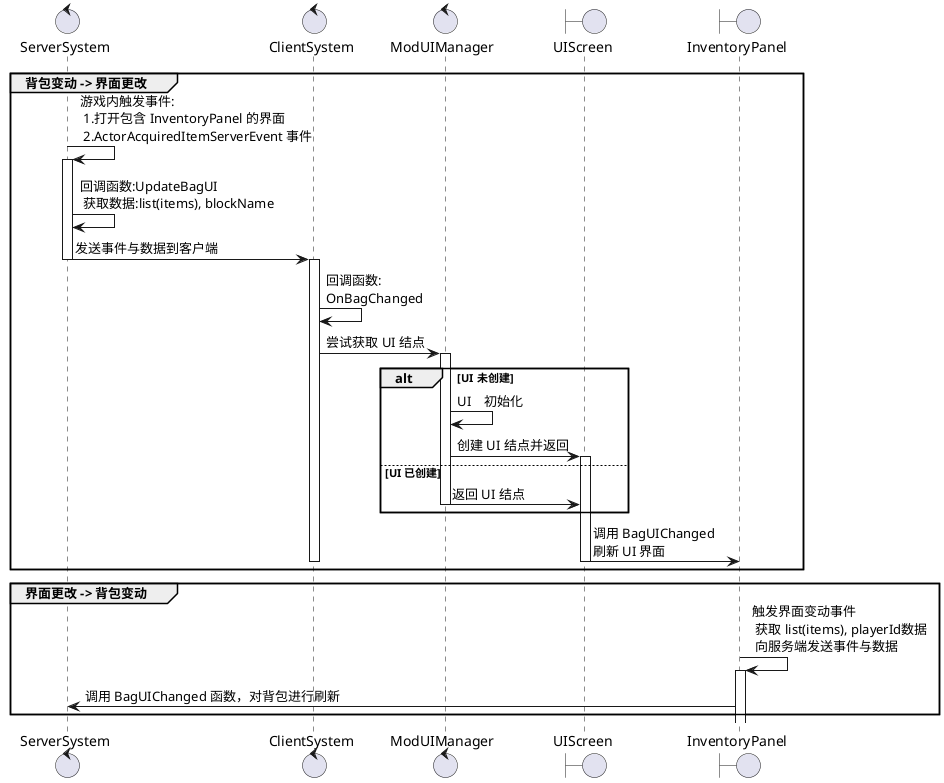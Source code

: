 @startuml InventoryPanel
control ServerSystem as ServerSystem
control ClientSystem as ClientSystem
control ModUIManager as ModUIManager
boundary UIScreen as UIScreen
boundary InventoryPanel as InventoryPanel

group 背包变动 -> 界面更改
    ServerSystem -> ServerSystem: 游戏内触发事件:\n 1.打开包含 InventoryPanel 的界面 \n 2.ActorAcquiredItemServerEvent 事件
    activate ServerSystem
    ServerSystem -> ServerSystem: 回调函数:UpdateBagUI \n 获取数据:list(items), blockName
    ServerSystem -> ClientSystem: 发送事件与数据到客户端
    deactivate ServerSystem
    activate ClientSystem
    ClientSystem -> ClientSystem: 回调函数:\nOnBagChanged
    ClientSystem -> ModUIManager: 尝试获取 UI 结点
    activate ModUIManager
    alt UI 未创建
        ModUIManager -> ModUIManager: UI　初始化
        ModUIManager -> UIScreen: 创建 UI 结点并返回
        activate UIScreen
    else UI 已创建
        ModUIManager -> UIScreen: 返回 UI 结点
        deactivate ModUIManager
    end
    UIScreen -> InventoryPanel: 调用 BagUIChanged \n刷新 UI 界面 
    deactivate UIScreen
    deactivate ClientSystem
end
group 界面更改 -> 背包变动
    InventoryPanel -> InventoryPanel: 触发界面变动事件\n 获取 list(items), playerId数据\n 向服务端发送事件与数据
    activate InventoryPanel
    InventoryPanel -> ServerSystem: 调用 BagUIChanged 函数，对背包进行刷新
end
@enduml